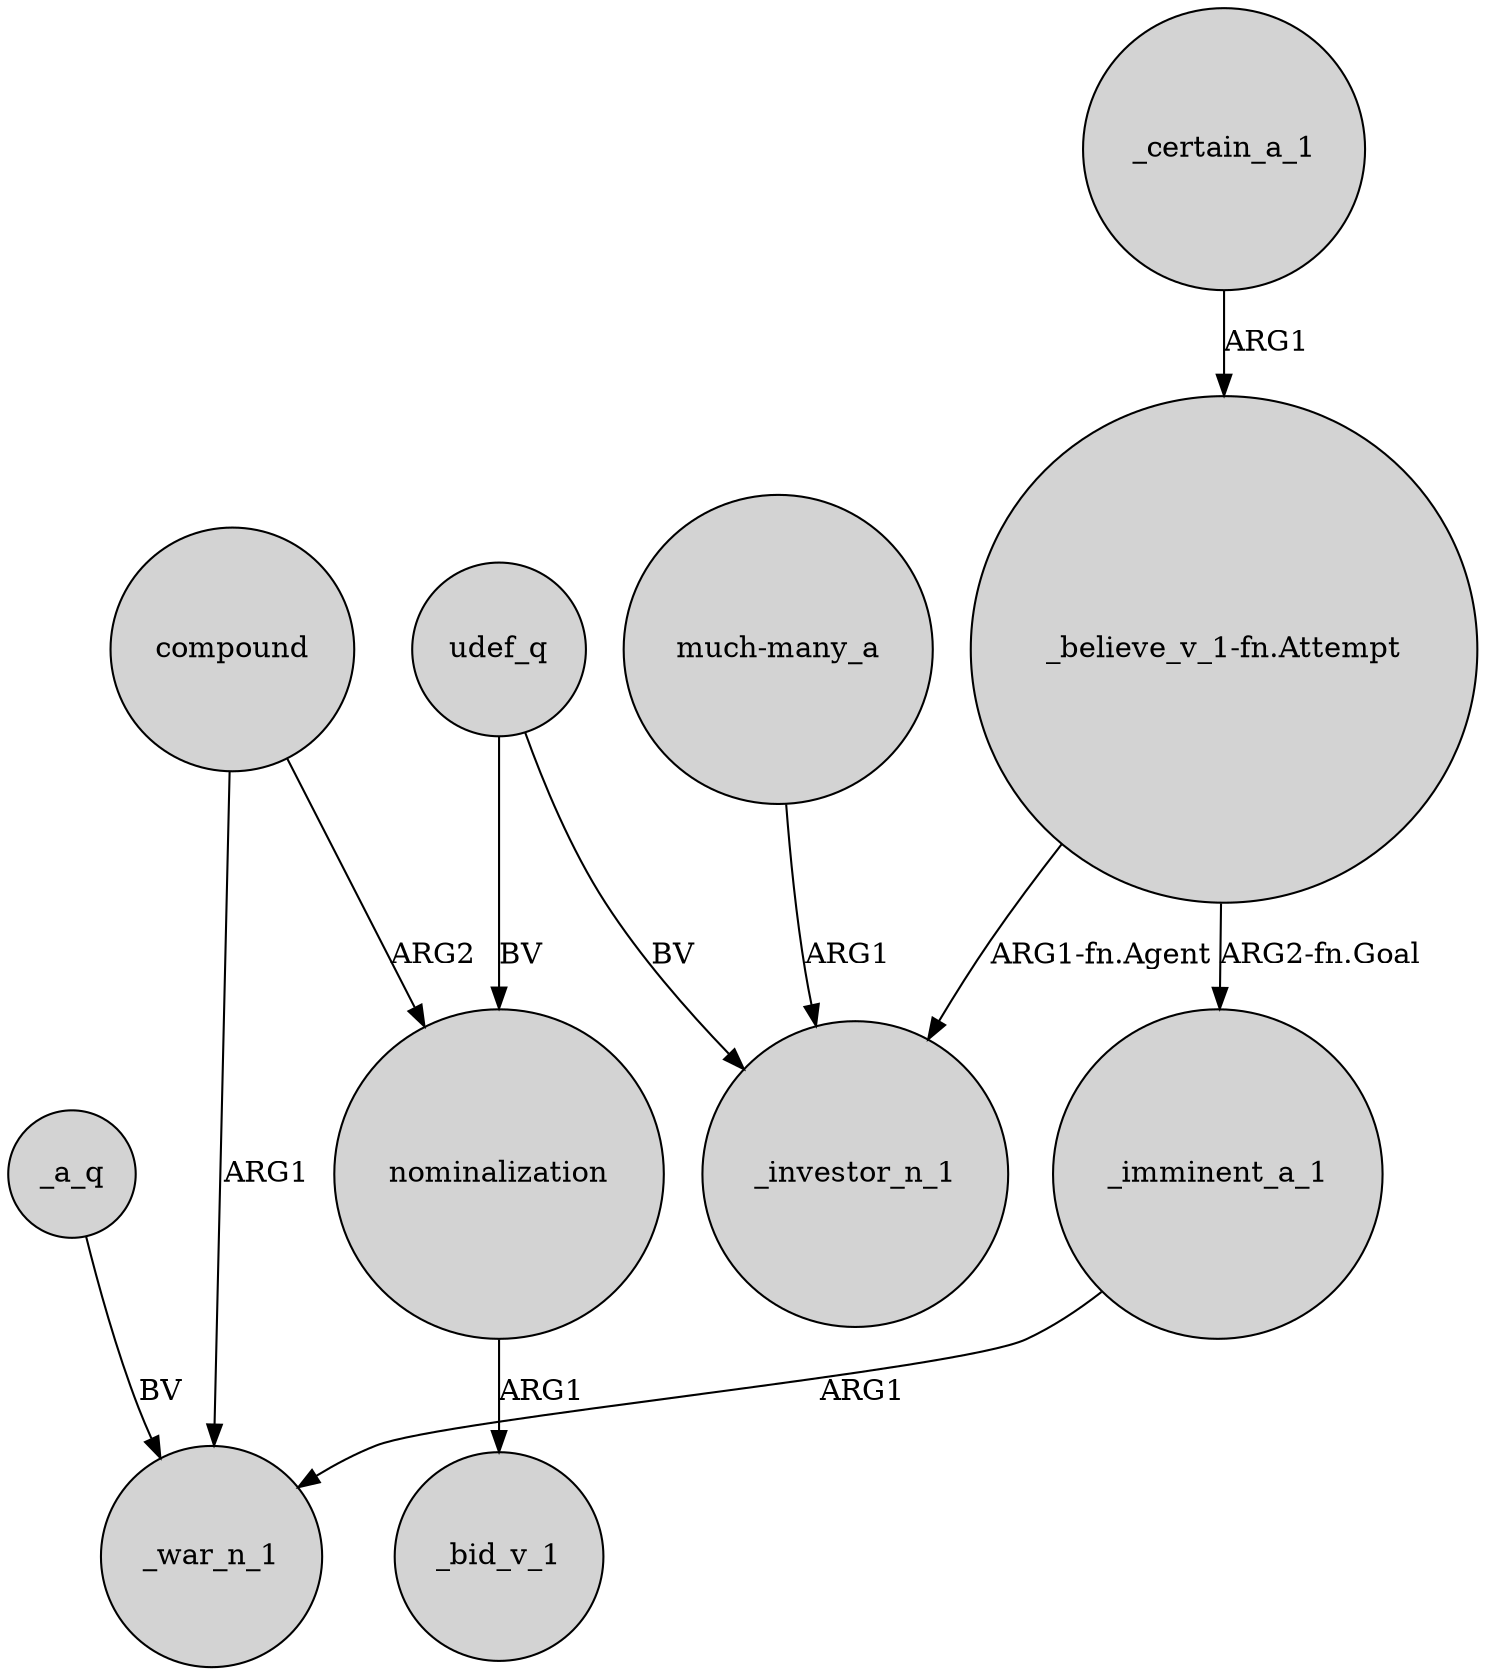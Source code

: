 digraph {
	node [shape=circle style=filled]
	"_believe_v_1-fn.Attempt" -> _imminent_a_1 [label="ARG2-fn.Goal"]
	_imminent_a_1 -> _war_n_1 [label=ARG1]
	nominalization -> _bid_v_1 [label=ARG1]
	udef_q -> _investor_n_1 [label=BV]
	"_believe_v_1-fn.Attempt" -> _investor_n_1 [label="ARG1-fn.Agent"]
	_a_q -> _war_n_1 [label=BV]
	compound -> nominalization [label=ARG2]
	compound -> _war_n_1 [label=ARG1]
	"much-many_a" -> _investor_n_1 [label=ARG1]
	_certain_a_1 -> "_believe_v_1-fn.Attempt" [label=ARG1]
	udef_q -> nominalization [label=BV]
}
